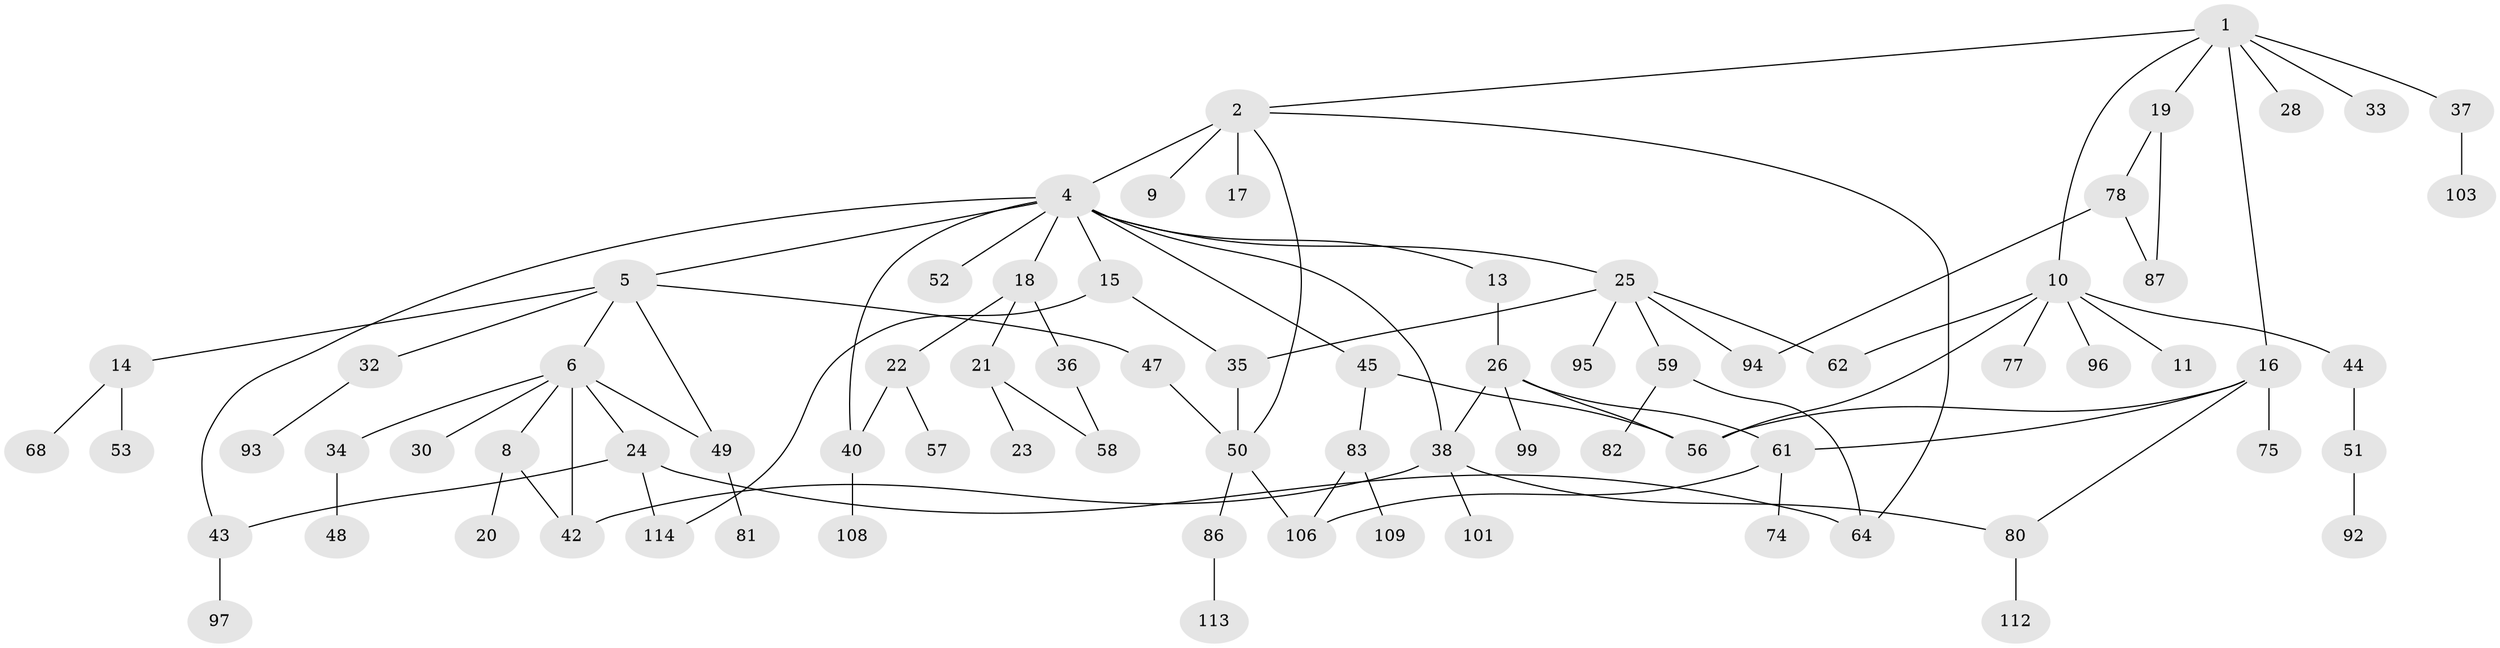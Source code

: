 // Generated by graph-tools (version 1.1) at 2025/23/03/03/25 07:23:30]
// undirected, 77 vertices, 99 edges
graph export_dot {
graph [start="1"]
  node [color=gray90,style=filled];
  1 [super="+3"];
  2 [super="+31"];
  4 [super="+73"];
  5;
  6 [super="+7"];
  8 [super="+46"];
  9;
  10 [super="+12"];
  11;
  13;
  14 [super="+111"];
  15;
  16;
  17 [super="+39"];
  18;
  19;
  20;
  21 [super="+69"];
  22 [super="+27"];
  23;
  24 [super="+41"];
  25 [super="+29"];
  26 [super="+60"];
  28;
  30;
  32 [super="+104"];
  33;
  34;
  35;
  36;
  37;
  38 [super="+98"];
  40 [super="+70"];
  42 [super="+54"];
  43 [super="+67"];
  44;
  45 [super="+79"];
  47 [super="+65"];
  48 [super="+84"];
  49 [super="+76"];
  50 [super="+66"];
  51 [super="+55"];
  52;
  53;
  56 [super="+72"];
  57 [super="+105"];
  58 [super="+63"];
  59 [super="+85"];
  61 [super="+71"];
  62;
  64 [super="+89"];
  68;
  74 [super="+107"];
  75;
  77;
  78 [super="+90"];
  80 [super="+100"];
  81 [super="+91"];
  82;
  83 [super="+102"];
  86;
  87 [super="+88"];
  92;
  93;
  94;
  95;
  96;
  97;
  99;
  101;
  103 [super="+110"];
  106;
  108;
  109;
  112;
  113;
  114;
  1 -- 2;
  1 -- 10;
  1 -- 19;
  1 -- 16;
  1 -- 33;
  1 -- 37;
  1 -- 28;
  2 -- 4;
  2 -- 9;
  2 -- 17 [weight=2];
  2 -- 64;
  2 -- 50;
  4 -- 5;
  4 -- 13;
  4 -- 15;
  4 -- 18;
  4 -- 25;
  4 -- 38;
  4 -- 43;
  4 -- 45;
  4 -- 52;
  4 -- 40;
  5 -- 6;
  5 -- 14;
  5 -- 32;
  5 -- 47;
  5 -- 49;
  6 -- 24;
  6 -- 30;
  6 -- 34;
  6 -- 42;
  6 -- 8;
  6 -- 49;
  8 -- 20;
  8 -- 42;
  10 -- 11;
  10 -- 62;
  10 -- 96;
  10 -- 56;
  10 -- 44;
  10 -- 77;
  13 -- 26;
  14 -- 53;
  14 -- 68;
  15 -- 35;
  15 -- 114;
  16 -- 56;
  16 -- 75;
  16 -- 80;
  16 -- 61;
  18 -- 21;
  18 -- 22;
  18 -- 36;
  19 -- 78;
  19 -- 87;
  21 -- 23;
  21 -- 58 [weight=2];
  22 -- 57;
  22 -- 40;
  24 -- 64;
  24 -- 43;
  24 -- 114;
  25 -- 94;
  25 -- 35;
  25 -- 59;
  25 -- 62;
  25 -- 95;
  26 -- 61;
  26 -- 99;
  26 -- 56;
  26 -- 38;
  32 -- 93;
  34 -- 48;
  35 -- 50;
  36 -- 58;
  37 -- 103;
  38 -- 42;
  38 -- 80;
  38 -- 101;
  40 -- 108;
  43 -- 97;
  44 -- 51;
  45 -- 83;
  45 -- 56;
  47 -- 50;
  49 -- 81;
  50 -- 86;
  50 -- 106;
  51 -- 92;
  59 -- 82;
  59 -- 64;
  61 -- 74;
  61 -- 106;
  78 -- 87;
  78 -- 94;
  80 -- 112;
  83 -- 109;
  83 -- 106;
  86 -- 113;
}
